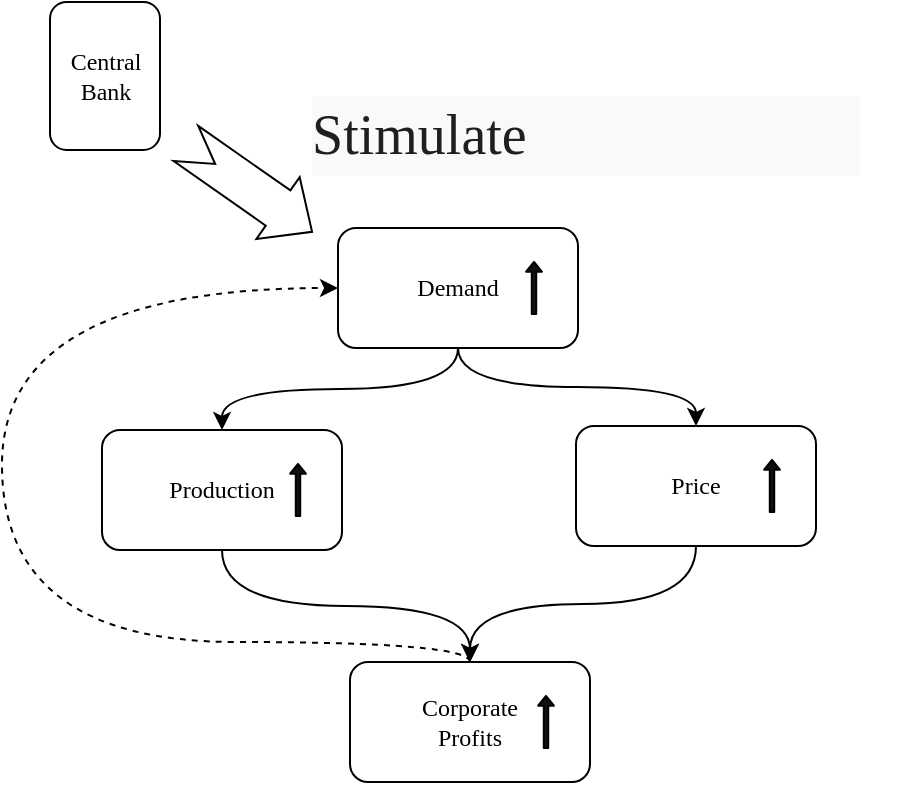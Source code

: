 <mxfile>
    <diagram id="TRZT1fHIWiJLAeHFL2q9" name="Page-1">
        <mxGraphModel dx="1276" dy="445" grid="1" gridSize="1" guides="1" tooltips="1" connect="1" arrows="1" fold="1" page="1" pageScale="1" pageWidth="850" pageHeight="1100" math="0" shadow="0">
            <root>
                <mxCell id="0"/>
                <mxCell id="1" parent="0"/>
                <mxCell id="4" value="" style="group" vertex="1" connectable="0" parent="1">
                    <mxGeometry x="-518" y="145" width="120" height="60" as="geometry"/>
                </mxCell>
                <mxCell id="2" value="" style="rounded=1;whiteSpace=wrap;html=1;" vertex="1" parent="4">
                    <mxGeometry width="120" height="60" as="geometry"/>
                </mxCell>
                <mxCell id="3" value="&lt;font face=&quot;Comic Sans MS&quot;&gt;Demand&lt;/font&gt;" style="text;html=1;strokeColor=none;fillColor=none;align=center;verticalAlign=middle;whiteSpace=wrap;rounded=0;" vertex="1" parent="4">
                    <mxGeometry x="30" y="15" width="60" height="30" as="geometry"/>
                </mxCell>
                <mxCell id="15" value="" style="shape=flexArrow;endArrow=classic;html=1;fontFamily=Comic Sans MS;shadow=0;fillColor=#121111;startSize=6;endSize=1.279;fillStyle=auto;gradientColor=none;endWidth=4.63;width=2.222;" edge="1" parent="4">
                    <mxGeometry width="50" height="50" relative="1" as="geometry">
                        <mxPoint x="98" y="43.5" as="sourcePoint"/>
                        <mxPoint x="98" y="16.5" as="targetPoint"/>
                    </mxGeometry>
                </mxCell>
                <mxCell id="16" value="" style="group" vertex="1" connectable="0" parent="1">
                    <mxGeometry x="-636" y="246" width="120" height="60" as="geometry"/>
                </mxCell>
                <mxCell id="17" value="" style="rounded=1;whiteSpace=wrap;html=1;" vertex="1" parent="16">
                    <mxGeometry width="120" height="60" as="geometry"/>
                </mxCell>
                <mxCell id="18" value="&lt;font face=&quot;Comic Sans MS&quot;&gt;Production&lt;/font&gt;" style="text;html=1;strokeColor=none;fillColor=none;align=center;verticalAlign=middle;whiteSpace=wrap;rounded=0;" vertex="1" parent="16">
                    <mxGeometry x="30" y="15" width="60" height="30" as="geometry"/>
                </mxCell>
                <mxCell id="19" value="" style="shape=flexArrow;endArrow=classic;html=1;fontFamily=Comic Sans MS;shadow=0;fillColor=#121111;startSize=6;endSize=1.279;fillStyle=auto;gradientColor=none;endWidth=4.63;width=2.222;" edge="1" parent="16">
                    <mxGeometry width="50" height="50" relative="1" as="geometry">
                        <mxPoint x="98" y="43.5" as="sourcePoint"/>
                        <mxPoint x="98" y="16.5" as="targetPoint"/>
                    </mxGeometry>
                </mxCell>
                <mxCell id="20" value="" style="group" vertex="1" connectable="0" parent="1">
                    <mxGeometry x="-399" y="244" width="120" height="60" as="geometry"/>
                </mxCell>
                <mxCell id="21" value="" style="rounded=1;whiteSpace=wrap;html=1;" vertex="1" parent="20">
                    <mxGeometry width="120" height="60" as="geometry"/>
                </mxCell>
                <mxCell id="22" value="&lt;font face=&quot;Comic Sans MS&quot;&gt;Price&lt;/font&gt;" style="text;html=1;strokeColor=none;fillColor=none;align=center;verticalAlign=middle;whiteSpace=wrap;rounded=0;" vertex="1" parent="20">
                    <mxGeometry x="30" y="15" width="60" height="30" as="geometry"/>
                </mxCell>
                <mxCell id="23" value="" style="shape=flexArrow;endArrow=classic;html=1;fontFamily=Comic Sans MS;shadow=0;fillColor=#121111;startSize=6;endSize=1.279;fillStyle=auto;gradientColor=none;endWidth=4.63;width=2.222;" edge="1" parent="20">
                    <mxGeometry width="50" height="50" relative="1" as="geometry">
                        <mxPoint x="98" y="43.5" as="sourcePoint"/>
                        <mxPoint x="98" y="16.5" as="targetPoint"/>
                    </mxGeometry>
                </mxCell>
                <mxCell id="24" value="" style="group" vertex="1" connectable="0" parent="1">
                    <mxGeometry x="-512" y="362" width="120" height="60" as="geometry"/>
                </mxCell>
                <mxCell id="25" value="" style="rounded=1;whiteSpace=wrap;html=1;" vertex="1" parent="24">
                    <mxGeometry width="120" height="60" as="geometry"/>
                </mxCell>
                <mxCell id="26" value="&lt;font face=&quot;Comic Sans MS&quot;&gt;Corporate Profits&lt;/font&gt;" style="text;html=1;strokeColor=none;fillColor=none;align=center;verticalAlign=middle;whiteSpace=wrap;rounded=0;" vertex="1" parent="24">
                    <mxGeometry x="30" y="15" width="60" height="30" as="geometry"/>
                </mxCell>
                <mxCell id="27" value="" style="shape=flexArrow;endArrow=classic;html=1;fontFamily=Comic Sans MS;shadow=0;fillColor=#121111;startSize=6;endSize=1.279;fillStyle=auto;gradientColor=none;endWidth=4.63;width=2.222;" edge="1" parent="24">
                    <mxGeometry width="50" height="50" relative="1" as="geometry">
                        <mxPoint x="98" y="43.5" as="sourcePoint"/>
                        <mxPoint x="98" y="16.5" as="targetPoint"/>
                    </mxGeometry>
                </mxCell>
                <mxCell id="28" value="" style="endArrow=classic;html=1;shadow=0;sketch=0;fillStyle=auto;fontFamily=Comic Sans MS;startSize=6;endSize=6;fillColor=#121111;gradientColor=none;entryX=0.5;entryY=0;entryDx=0;entryDy=0;exitX=0.5;exitY=1;exitDx=0;exitDy=0;edgeStyle=orthogonalEdgeStyle;curved=1;" edge="1" parent="1" source="2" target="17">
                    <mxGeometry width="50" height="50" relative="1" as="geometry">
                        <mxPoint x="-482" y="287" as="sourcePoint"/>
                        <mxPoint x="-432" y="237" as="targetPoint"/>
                    </mxGeometry>
                </mxCell>
                <mxCell id="29" style="edgeStyle=orthogonalEdgeStyle;curved=1;sketch=0;fillStyle=auto;html=1;entryX=0.5;entryY=0;entryDx=0;entryDy=0;shadow=0;fontFamily=Comic Sans MS;startSize=6;endSize=6;fillColor=#121111;gradientColor=none;" edge="1" parent="1" source="2" target="21">
                    <mxGeometry relative="1" as="geometry"/>
                </mxCell>
                <mxCell id="31" style="edgeStyle=orthogonalEdgeStyle;curved=1;sketch=0;fillStyle=auto;html=1;shadow=0;fontFamily=Comic Sans MS;startSize=6;endSize=6;fillColor=#121111;gradientColor=none;" edge="1" parent="1" source="21" target="25">
                    <mxGeometry relative="1" as="geometry"/>
                </mxCell>
                <mxCell id="32" style="edgeStyle=orthogonalEdgeStyle;curved=1;sketch=0;fillStyle=auto;html=1;entryX=0.5;entryY=0;entryDx=0;entryDy=0;shadow=0;fontFamily=Comic Sans MS;startSize=6;endSize=6;fillColor=#121111;gradientColor=none;" edge="1" parent="1" source="17" target="25">
                    <mxGeometry relative="1" as="geometry">
                        <Array as="points">
                            <mxPoint x="-576" y="334"/>
                            <mxPoint x="-452" y="334"/>
                        </Array>
                    </mxGeometry>
                </mxCell>
                <mxCell id="33" style="edgeStyle=orthogonalEdgeStyle;sketch=0;fillStyle=auto;html=1;entryX=0;entryY=0.5;entryDx=0;entryDy=0;shadow=0;fontFamily=Comic Sans MS;startSize=6;endSize=6;fillColor=#121111;gradientColor=none;curved=1;dashed=1;" edge="1" parent="1" source="25" target="2">
                    <mxGeometry relative="1" as="geometry">
                        <Array as="points">
                            <mxPoint x="-452" y="352"/>
                            <mxPoint x="-686" y="352"/>
                            <mxPoint x="-686" y="175"/>
                        </Array>
                    </mxGeometry>
                </mxCell>
                <mxCell id="35" value="" style="group" vertex="1" connectable="0" parent="1">
                    <mxGeometry x="-662" y="32" width="55" height="74" as="geometry"/>
                </mxCell>
                <mxCell id="36" value="" style="rounded=1;whiteSpace=wrap;html=1;" vertex="1" parent="35">
                    <mxGeometry width="55" height="74" as="geometry"/>
                </mxCell>
                <mxCell id="37" value="&lt;font face=&quot;Comic Sans MS&quot;&gt;Central Bank&lt;/font&gt;" style="text;html=1;strokeColor=none;fillColor=none;align=center;verticalAlign=middle;whiteSpace=wrap;rounded=0;" vertex="1" parent="35">
                    <mxGeometry x="13.75" y="18.5" width="27.5" height="37" as="geometry"/>
                </mxCell>
                <mxCell id="42" value="" style="html=1;shadow=0;dashed=0;align=center;verticalAlign=middle;shape=mxgraph.arrows2.arrow;dy=0.43;dx=20.76;notch=17.85;comic=0;sketch=0;fontFamily=Comic Sans MS;rotation=35;" vertex="1" parent="1">
                    <mxGeometry x="-601" y="106" width="77" height="37.68" as="geometry"/>
                </mxCell>
                <mxCell id="43" value="&lt;pre style=&quot;font-size: 28px; line-height: 36px; background-color: rgb(248, 249, 250); border: none; padding: 2px 0.14em 2px 0px; position: relative; margin: -2px 0px; resize: none; overflow: hidden; text-align: left; width: 270px; overflow-wrap: break-word; color: rgb(31, 31, 31); font-style: normal; font-variant-ligatures: normal; font-variant-caps: normal; font-weight: 400; letter-spacing: normal; orphans: 2; text-indent: 0px; text-transform: none; widows: 2; word-spacing: 0px; -webkit-text-stroke-width: 0px; text-decoration-thickness: initial; text-decoration-style: initial; text-decoration-color: initial;&quot; data-ved=&quot;2ahUKEwiHi67onIOFAxUNia8BHaf9B5QQ3ewLegQICBAU&quot; aria-label=&quot;Translated text&quot; id=&quot;tw-target-text&quot; data-placeholder=&quot;Translation&quot; class=&quot;tw-data-text tw-text-large tw-ta&quot;&gt;&lt;span style=&quot;&quot; lang=&quot;en&quot; class=&quot;Y2IQFc&quot;&gt;&lt;font face=&quot;Comic Sans MS&quot;&gt;Stimulate&lt;/font&gt;&lt;/span&gt;&lt;/pre&gt;" style="text;whiteSpace=wrap;html=1;fontFamily=Comic Sans MS;" vertex="1" parent="1">
                    <mxGeometry x="-533" y="74" width="294" height="50" as="geometry"/>
                </mxCell>
            </root>
        </mxGraphModel>
    </diagram>
</mxfile>